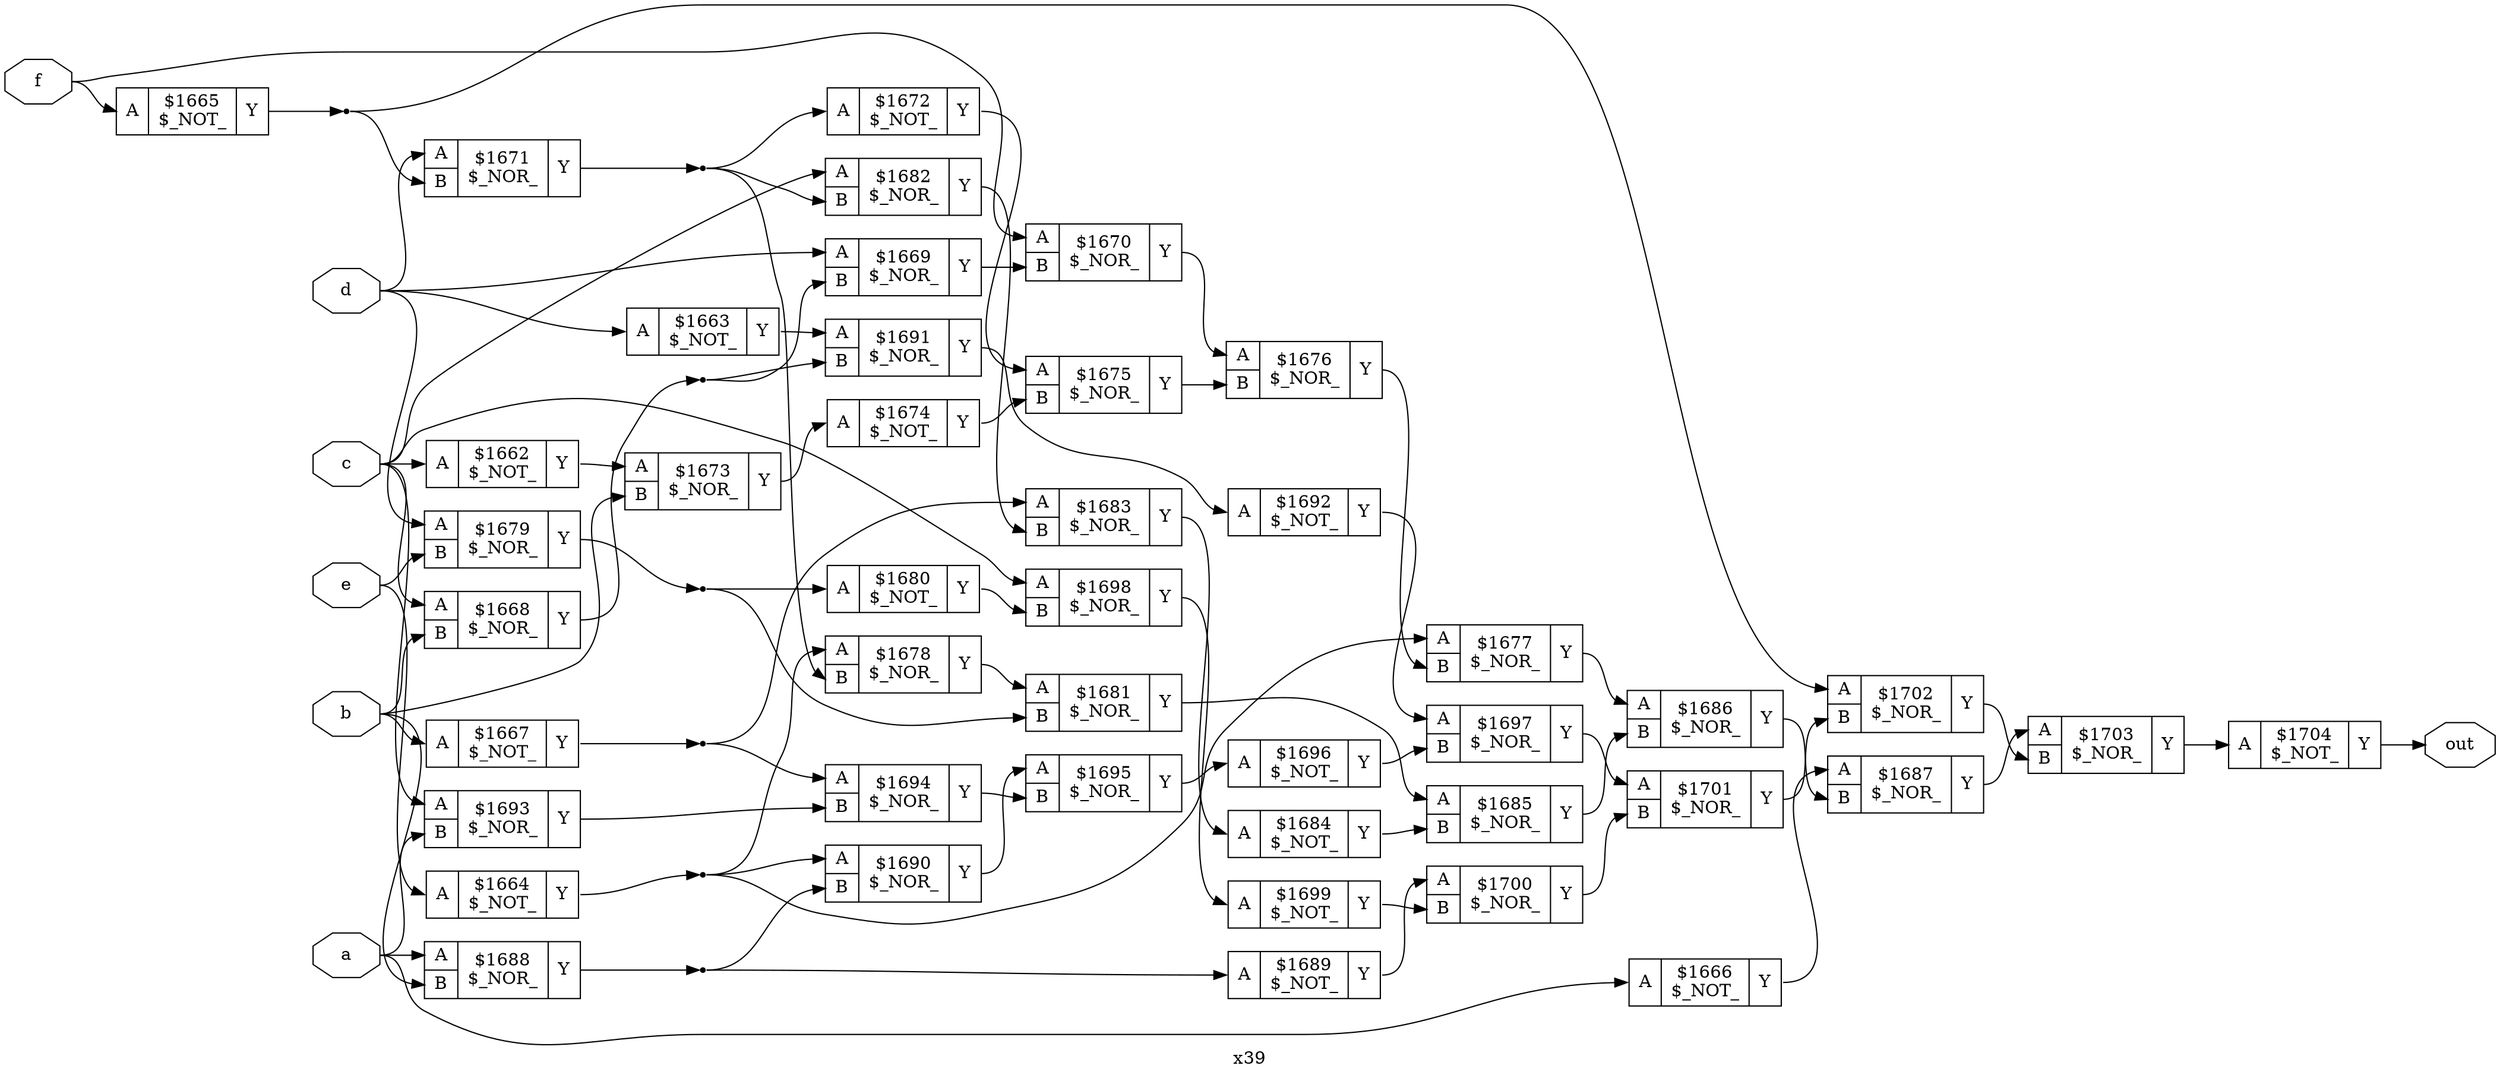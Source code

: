 digraph "x39" {
label="x39";
rankdir="LR";
remincross=true;
n43 [ shape=octagon, label="a", color="black", fontcolor="black" ];
n44 [ shape=octagon, label="b", color="black", fontcolor="black" ];
n45 [ shape=octagon, label="c", color="black", fontcolor="black" ];
n46 [ shape=octagon, label="d", color="black", fontcolor="black" ];
n47 [ shape=octagon, label="e", color="black", fontcolor="black" ];
n48 [ shape=octagon, label="f", color="black", fontcolor="black" ];
n49 [ shape=octagon, label="out", color="black", fontcolor="black" ];
c52 [ shape=record, label="{{<p50> A}|$1662\n$_NOT_|{<p51> Y}}" ];
c53 [ shape=record, label="{{<p50> A}|$1663\n$_NOT_|{<p51> Y}}" ];
c54 [ shape=record, label="{{<p50> A}|$1664\n$_NOT_|{<p51> Y}}" ];
c55 [ shape=record, label="{{<p50> A}|$1665\n$_NOT_|{<p51> Y}}" ];
c56 [ shape=record, label="{{<p50> A}|$1666\n$_NOT_|{<p51> Y}}" ];
c57 [ shape=record, label="{{<p50> A}|$1667\n$_NOT_|{<p51> Y}}" ];
c59 [ shape=record, label="{{<p50> A|<p58> B}|$1668\n$_NOR_|{<p51> Y}}" ];
c60 [ shape=record, label="{{<p50> A|<p58> B}|$1669\n$_NOR_|{<p51> Y}}" ];
c61 [ shape=record, label="{{<p50> A|<p58> B}|$1670\n$_NOR_|{<p51> Y}}" ];
c62 [ shape=record, label="{{<p50> A|<p58> B}|$1671\n$_NOR_|{<p51> Y}}" ];
c63 [ shape=record, label="{{<p50> A}|$1672\n$_NOT_|{<p51> Y}}" ];
c64 [ shape=record, label="{{<p50> A|<p58> B}|$1673\n$_NOR_|{<p51> Y}}" ];
c65 [ shape=record, label="{{<p50> A}|$1674\n$_NOT_|{<p51> Y}}" ];
c66 [ shape=record, label="{{<p50> A|<p58> B}|$1675\n$_NOR_|{<p51> Y}}" ];
c67 [ shape=record, label="{{<p50> A|<p58> B}|$1676\n$_NOR_|{<p51> Y}}" ];
c68 [ shape=record, label="{{<p50> A|<p58> B}|$1677\n$_NOR_|{<p51> Y}}" ];
c69 [ shape=record, label="{{<p50> A|<p58> B}|$1678\n$_NOR_|{<p51> Y}}" ];
c70 [ shape=record, label="{{<p50> A|<p58> B}|$1679\n$_NOR_|{<p51> Y}}" ];
c71 [ shape=record, label="{{<p50> A}|$1680\n$_NOT_|{<p51> Y}}" ];
c72 [ shape=record, label="{{<p50> A|<p58> B}|$1681\n$_NOR_|{<p51> Y}}" ];
c73 [ shape=record, label="{{<p50> A|<p58> B}|$1682\n$_NOR_|{<p51> Y}}" ];
c74 [ shape=record, label="{{<p50> A|<p58> B}|$1683\n$_NOR_|{<p51> Y}}" ];
c75 [ shape=record, label="{{<p50> A}|$1684\n$_NOT_|{<p51> Y}}" ];
c76 [ shape=record, label="{{<p50> A|<p58> B}|$1685\n$_NOR_|{<p51> Y}}" ];
c77 [ shape=record, label="{{<p50> A|<p58> B}|$1686\n$_NOR_|{<p51> Y}}" ];
c78 [ shape=record, label="{{<p50> A|<p58> B}|$1687\n$_NOR_|{<p51> Y}}" ];
c79 [ shape=record, label="{{<p50> A|<p58> B}|$1688\n$_NOR_|{<p51> Y}}" ];
c80 [ shape=record, label="{{<p50> A}|$1689\n$_NOT_|{<p51> Y}}" ];
c81 [ shape=record, label="{{<p50> A|<p58> B}|$1690\n$_NOR_|{<p51> Y}}" ];
c82 [ shape=record, label="{{<p50> A|<p58> B}|$1691\n$_NOR_|{<p51> Y}}" ];
c83 [ shape=record, label="{{<p50> A}|$1692\n$_NOT_|{<p51> Y}}" ];
c84 [ shape=record, label="{{<p50> A|<p58> B}|$1693\n$_NOR_|{<p51> Y}}" ];
c85 [ shape=record, label="{{<p50> A|<p58> B}|$1694\n$_NOR_|{<p51> Y}}" ];
c86 [ shape=record, label="{{<p50> A|<p58> B}|$1695\n$_NOR_|{<p51> Y}}" ];
c87 [ shape=record, label="{{<p50> A}|$1696\n$_NOT_|{<p51> Y}}" ];
c88 [ shape=record, label="{{<p50> A|<p58> B}|$1697\n$_NOR_|{<p51> Y}}" ];
c89 [ shape=record, label="{{<p50> A|<p58> B}|$1698\n$_NOR_|{<p51> Y}}" ];
c90 [ shape=record, label="{{<p50> A}|$1699\n$_NOT_|{<p51> Y}}" ];
c91 [ shape=record, label="{{<p50> A|<p58> B}|$1700\n$_NOR_|{<p51> Y}}" ];
c92 [ shape=record, label="{{<p50> A|<p58> B}|$1701\n$_NOR_|{<p51> Y}}" ];
c93 [ shape=record, label="{{<p50> A|<p58> B}|$1702\n$_NOR_|{<p51> Y}}" ];
c94 [ shape=record, label="{{<p50> A|<p58> B}|$1703\n$_NOR_|{<p51> Y}}" ];
c95 [ shape=record, label="{{<p50> A}|$1704\n$_NOT_|{<p51> Y}}" ];
n1 [ shape=point ];
c54:p51:e -> n1:w [color="black", label=""];
n1:e -> c68:p50:w [color="black", label=""];
n1:e -> c69:p50:w [color="black", label=""];
n1:e -> c81:p50:w [color="black", label=""];
c64:p51:e -> c65:p50:w [color="black", label=""];
c65:p51:e -> c66:p58:w [color="black", label=""];
c66:p51:e -> c67:p58:w [color="black", label=""];
c67:p51:e -> c68:p58:w [color="black", label=""];
c68:p51:e -> c77:p50:w [color="black", label=""];
c69:p51:e -> c72:p50:w [color="black", label=""];
n16 [ shape=point ];
c70:p51:e -> n16:w [color="black", label=""];
n16:e -> c71:p50:w [color="black", label=""];
n16:e -> c72:p58:w [color="black", label=""];
c71:p51:e -> c89:p58:w [color="black", label=""];
c72:p51:e -> c76:p50:w [color="black", label=""];
c73:p51:e -> c74:p58:w [color="black", label=""];
n2 [ shape=point ];
c55:p51:e -> n2:w [color="black", label=""];
n2:e -> c62:p58:w [color="black", label=""];
n2:e -> c93:p50:w [color="black", label=""];
c74:p51:e -> c75:p50:w [color="black", label=""];
c75:p51:e -> c76:p58:w [color="black", label=""];
c76:p51:e -> c77:p58:w [color="black", label=""];
c77:p51:e -> c78:p58:w [color="black", label=""];
c78:p51:e -> c94:p50:w [color="black", label=""];
n25 [ shape=point ];
c79:p51:e -> n25:w [color="black", label=""];
n25:e -> c80:p50:w [color="black", label=""];
n25:e -> c81:p58:w [color="black", label=""];
c80:p51:e -> c91:p50:w [color="black", label=""];
c81:p51:e -> c86:p50:w [color="black", label=""];
c82:p51:e -> c83:p50:w [color="black", label=""];
c83:p51:e -> c88:p50:w [color="black", label=""];
c56:p51:e -> c78:p50:w [color="black", label=""];
c84:p51:e -> c85:p58:w [color="black", label=""];
c85:p51:e -> c86:p58:w [color="black", label=""];
c86:p51:e -> c87:p50:w [color="black", label=""];
c87:p51:e -> c88:p58:w [color="black", label=""];
c88:p51:e -> c92:p50:w [color="black", label=""];
c89:p51:e -> c90:p50:w [color="black", label=""];
c90:p51:e -> c91:p58:w [color="black", label=""];
c91:p51:e -> c92:p58:w [color="black", label=""];
c92:p51:e -> c93:p58:w [color="black", label=""];
c93:p51:e -> c94:p58:w [color="black", label=""];
n4 [ shape=point ];
c57:p51:e -> n4:w [color="black", label=""];
n4:e -> c74:p50:w [color="black", label=""];
n4:e -> c85:p50:w [color="black", label=""];
c94:p51:e -> c95:p50:w [color="black", label=""];
c52:p51:e -> c64:p50:w [color="black", label=""];
c53:p51:e -> c82:p50:w [color="black", label=""];
n43:e -> c56:p50:w [color="black", label=""];
n43:e -> c79:p50:w [color="black", label=""];
n43:e -> c84:p58:w [color="black", label=""];
n44:e -> c57:p50:w [color="black", label=""];
n44:e -> c59:p58:w [color="black", label=""];
n44:e -> c64:p58:w [color="black", label=""];
n44:e -> c79:p58:w [color="black", label=""];
n45:e -> c52:p50:w [color="black", label=""];
n45:e -> c59:p50:w [color="black", label=""];
n45:e -> c73:p50:w [color="black", label=""];
n45:e -> c84:p50:w [color="black", label=""];
n45:e -> c89:p50:w [color="black", label=""];
n46:e -> c53:p50:w [color="black", label=""];
n46:e -> c60:p50:w [color="black", label=""];
n46:e -> c62:p50:w [color="black", label=""];
n46:e -> c70:p50:w [color="black", label=""];
n47:e -> c54:p50:w [color="black", label=""];
n47:e -> c70:p58:w [color="black", label=""];
n48:e -> c55:p50:w [color="black", label=""];
n48:e -> c61:p50:w [color="black", label=""];
c95:p51:e -> n49:w [color="black", label=""];
n5 [ shape=point ];
c59:p51:e -> n5:w [color="black", label=""];
n5:e -> c60:p58:w [color="black", label=""];
n5:e -> c82:p58:w [color="black", label=""];
c60:p51:e -> c61:p58:w [color="black", label=""];
c61:p51:e -> c67:p50:w [color="black", label=""];
n8 [ shape=point ];
c62:p51:e -> n8:w [color="black", label=""];
n8:e -> c63:p50:w [color="black", label=""];
n8:e -> c69:p58:w [color="black", label=""];
n8:e -> c73:p58:w [color="black", label=""];
c63:p51:e -> c66:p50:w [color="black", label=""];
}

